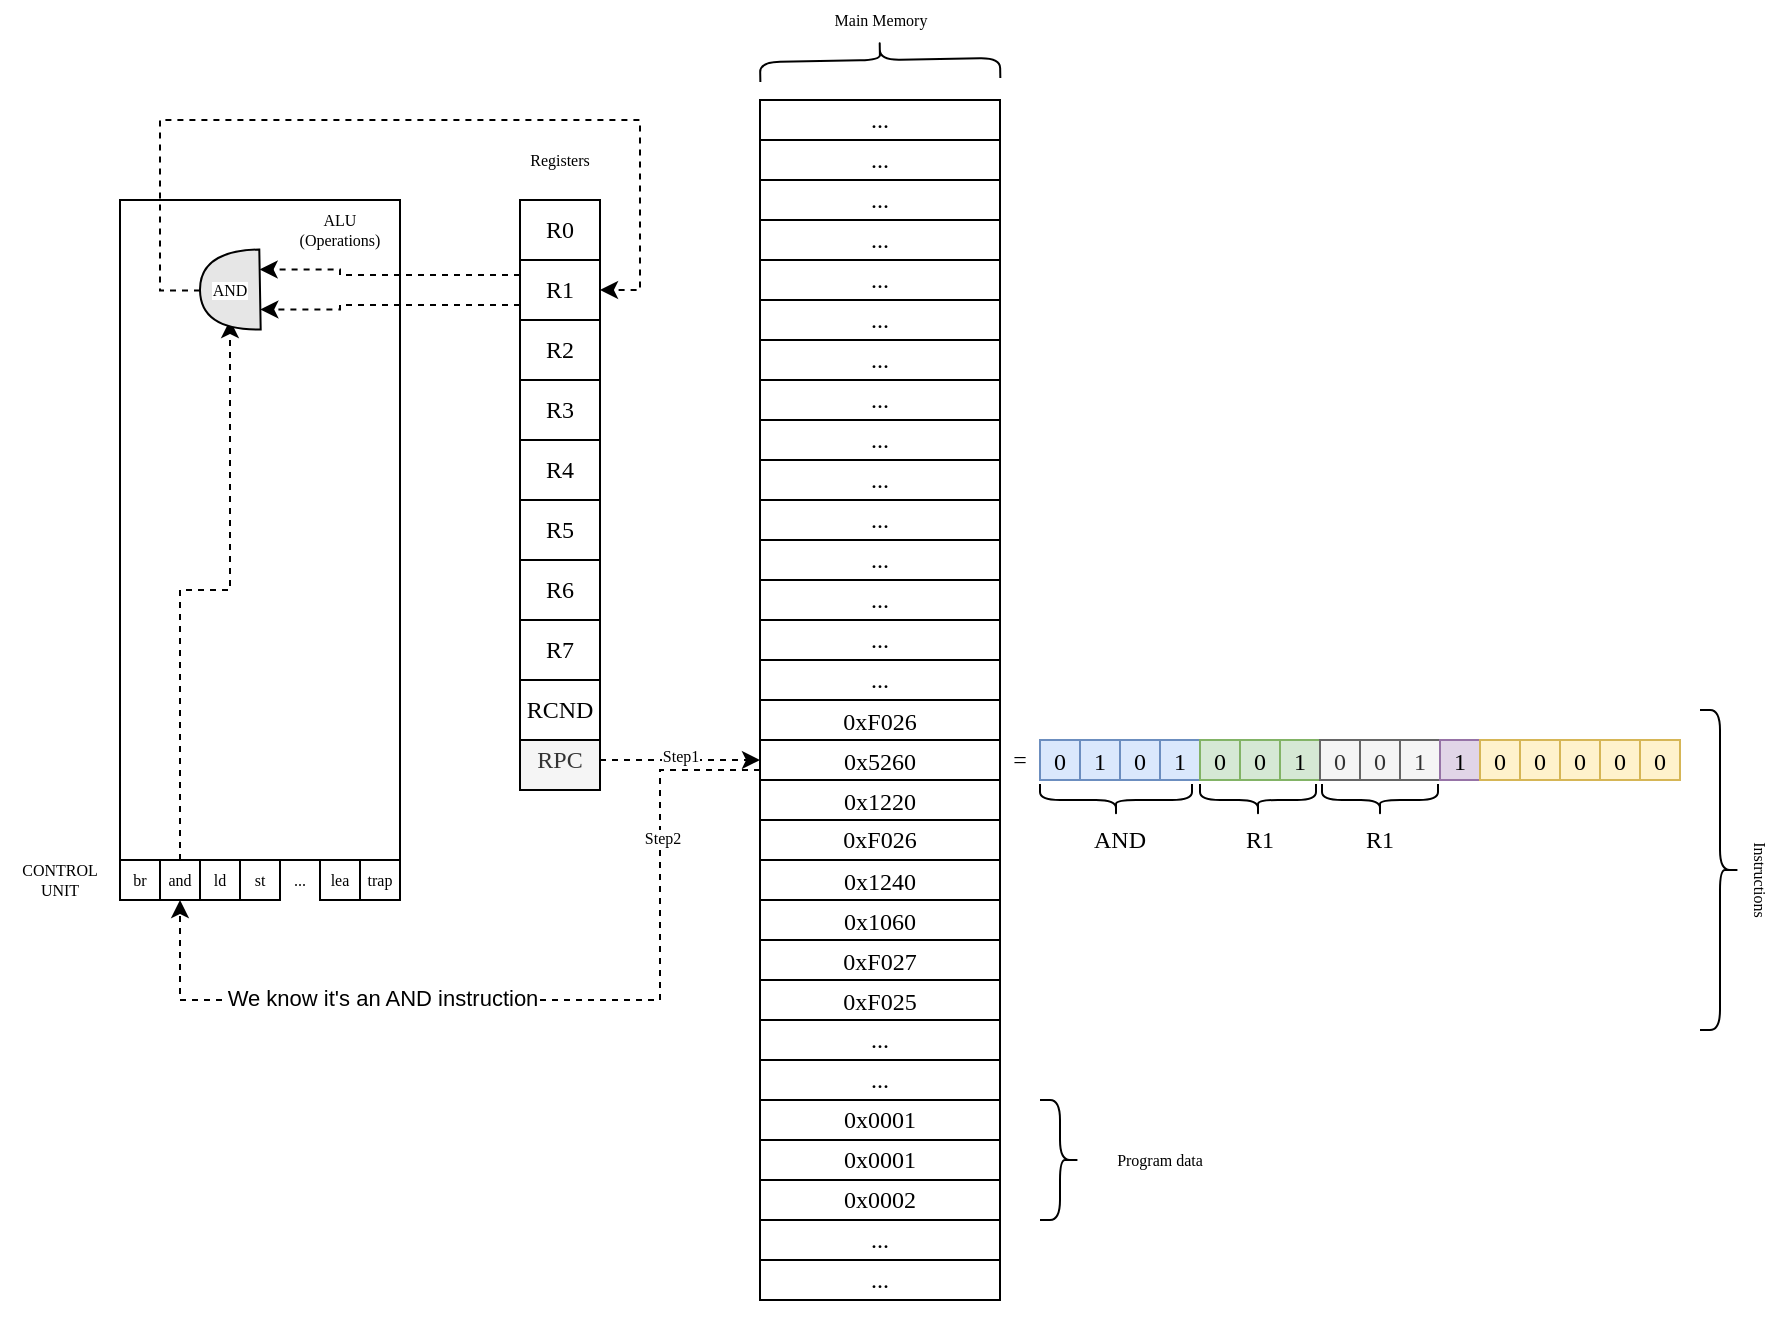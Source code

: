 <mxfile version="15.8.7" type="device"><diagram id="mS_9B1L-qNiDRTW4c1Kf" name="Page-1"><mxGraphModel dx="1933" dy="892" grid="1" gridSize="10" guides="1" tooltips="1" connect="1" arrows="1" fold="1" page="1" pageScale="1" pageWidth="827" pageHeight="1169" math="0" shadow="0"><root><mxCell id="0"/><mxCell id="1" parent="0"/><mxCell id="rQF-kg94e7PpYjnTYFAC-111" value="" style="rounded=0;whiteSpace=wrap;html=1;labelBackgroundColor=#FFFFFF;fontFamily=Verdana;fontSize=8;" parent="1" vertex="1"><mxGeometry x="-40" y="170" width="140" height="330" as="geometry"/></mxCell><mxCell id="rQF-kg94e7PpYjnTYFAC-3" value="R0" style="rounded=0;whiteSpace=wrap;html=1;fontFamily=Verdana;" parent="1" vertex="1"><mxGeometry x="160" y="170" width="40" height="30" as="geometry"/></mxCell><mxCell id="rQF-kg94e7PpYjnTYFAC-117" style="edgeStyle=orthogonalEdgeStyle;rounded=0;orthogonalLoop=1;jettySize=auto;html=1;exitX=0;exitY=0.25;exitDx=0;exitDy=0;entryX=0;entryY=0.75;entryDx=0;entryDy=0;entryPerimeter=0;dashed=1;fontFamily=Verdana;fontSize=8;fontColor=#000000;" parent="1" source="rQF-kg94e7PpYjnTYFAC-4" target="rQF-kg94e7PpYjnTYFAC-116" edge="1"><mxGeometry relative="1" as="geometry"><Array as="points"><mxPoint x="70" y="207"/><mxPoint x="70" y="205"/></Array></mxGeometry></mxCell><mxCell id="rQF-kg94e7PpYjnTYFAC-118" style="edgeStyle=orthogonalEdgeStyle;rounded=0;orthogonalLoop=1;jettySize=auto;html=1;exitX=0;exitY=0.75;exitDx=0;exitDy=0;dashed=1;fontFamily=Verdana;fontSize=8;fontColor=#000000;entryX=0;entryY=0.25;entryDx=0;entryDy=0;entryPerimeter=0;" parent="1" source="rQF-kg94e7PpYjnTYFAC-4" target="rQF-kg94e7PpYjnTYFAC-116" edge="1"><mxGeometry relative="1" as="geometry"><Array as="points"><mxPoint x="70" y="223"/><mxPoint x="70" y="225"/></Array></mxGeometry></mxCell><mxCell id="rQF-kg94e7PpYjnTYFAC-4" value="R1" style="rounded=0;whiteSpace=wrap;html=1;fontFamily=Verdana;" parent="1" vertex="1"><mxGeometry x="160" y="200" width="40" height="30" as="geometry"/></mxCell><mxCell id="rQF-kg94e7PpYjnTYFAC-5" value="R2" style="rounded=0;whiteSpace=wrap;html=1;fontFamily=Verdana;" parent="1" vertex="1"><mxGeometry x="160" y="230" width="40" height="30" as="geometry"/></mxCell><mxCell id="rQF-kg94e7PpYjnTYFAC-6" value="R3" style="rounded=0;whiteSpace=wrap;html=1;fontFamily=Verdana;" parent="1" vertex="1"><mxGeometry x="160" y="260" width="40" height="30" as="geometry"/></mxCell><mxCell id="rQF-kg94e7PpYjnTYFAC-7" value="R4" style="rounded=0;whiteSpace=wrap;html=1;fontFamily=Verdana;" parent="1" vertex="1"><mxGeometry x="160" y="290" width="40" height="30" as="geometry"/></mxCell><mxCell id="rQF-kg94e7PpYjnTYFAC-8" value="R5" style="rounded=0;whiteSpace=wrap;html=1;fontFamily=Verdana;" parent="1" vertex="1"><mxGeometry x="160" y="320" width="40" height="30" as="geometry"/></mxCell><mxCell id="rQF-kg94e7PpYjnTYFAC-9" value="R6" style="rounded=0;whiteSpace=wrap;html=1;fontFamily=Verdana;" parent="1" vertex="1"><mxGeometry x="160" y="350" width="40" height="30" as="geometry"/></mxCell><mxCell id="rQF-kg94e7PpYjnTYFAC-10" value="R7" style="rounded=0;whiteSpace=wrap;html=1;fontFamily=Verdana;" parent="1" vertex="1"><mxGeometry x="160" y="380" width="40" height="30" as="geometry"/></mxCell><mxCell id="rQF-kg94e7PpYjnTYFAC-100" style="edgeStyle=orthogonalEdgeStyle;rounded=0;orthogonalLoop=1;jettySize=auto;html=1;exitX=1;exitY=0.5;exitDx=0;exitDy=0;entryX=0;entryY=0.5;entryDx=0;entryDy=0;dashed=1;fontFamily=Verdana;fontSize=8;fontColor=#000000;" parent="1" source="rQF-kg94e7PpYjnTYFAC-12" target="rQF-kg94e7PpYjnTYFAC-27" edge="1"><mxGeometry relative="1" as="geometry"/></mxCell><mxCell id="rQF-kg94e7PpYjnTYFAC-121" value="Step1" style="edgeLabel;html=1;align=center;verticalAlign=middle;resizable=0;points=[];fontSize=8;fontFamily=Verdana;fontColor=#000000;" parent="rQF-kg94e7PpYjnTYFAC-100" vertex="1" connectable="0"><mxGeometry y="2" relative="1" as="geometry"><mxPoint as="offset"/></mxGeometry></mxCell><mxCell id="rQF-kg94e7PpYjnTYFAC-12" value="RPC" style="rounded=0;whiteSpace=wrap;html=1;fillColor=#f5f5f5;fontColor=#333333;strokeColor=#000000;fontFamily=Verdana;" parent="1" vertex="1"><mxGeometry x="160" y="435" width="40" height="30" as="geometry"/></mxCell><mxCell id="rQF-kg94e7PpYjnTYFAC-13" value="RCND" style="rounded=0;whiteSpace=wrap;html=1;fontFamily=Verdana;" parent="1" vertex="1"><mxGeometry x="160" y="410" width="40" height="30" as="geometry"/></mxCell><mxCell id="rQF-kg94e7PpYjnTYFAC-41" style="edgeStyle=orthogonalEdgeStyle;rounded=0;orthogonalLoop=1;jettySize=auto;html=1;exitX=0.5;exitY=1;exitDx=0;exitDy=0;entryX=0.5;entryY=1;entryDx=0;entryDy=0;fontFamily=Verdana;" parent="1" source="rQF-kg94e7PpYjnTYFAC-16" target="rQF-kg94e7PpYjnTYFAC-40" edge="1"><mxGeometry relative="1" as="geometry"/></mxCell><mxCell id="rQF-kg94e7PpYjnTYFAC-16" value="" style="rounded=0;whiteSpace=wrap;html=1;fontFamily=Verdana;" parent="1" vertex="1"><mxGeometry x="280" y="120" width="120" height="600" as="geometry"/></mxCell><mxCell id="rQF-kg94e7PpYjnTYFAC-18" value="..." style="rounded=0;whiteSpace=wrap;html=1;fontFamily=Verdana;" parent="1" vertex="1"><mxGeometry x="280" y="280" width="120" height="20" as="geometry"/></mxCell><mxCell id="rQF-kg94e7PpYjnTYFAC-19" value="..." style="rounded=0;whiteSpace=wrap;html=1;fontFamily=Verdana;" parent="1" vertex="1"><mxGeometry x="280" y="300" width="120" height="20" as="geometry"/></mxCell><mxCell id="rQF-kg94e7PpYjnTYFAC-21" value="..." style="rounded=0;whiteSpace=wrap;html=1;fontFamily=Verdana;" parent="1" vertex="1"><mxGeometry x="280" y="320" width="120" height="20" as="geometry"/></mxCell><mxCell id="rQF-kg94e7PpYjnTYFAC-22" value="..." style="rounded=0;whiteSpace=wrap;html=1;fontFamily=Verdana;" parent="1" vertex="1"><mxGeometry x="280" y="340" width="120" height="20" as="geometry"/></mxCell><mxCell id="rQF-kg94e7PpYjnTYFAC-23" value="..." style="rounded=0;whiteSpace=wrap;html=1;fontFamily=Verdana;" parent="1" vertex="1"><mxGeometry x="280" y="360" width="120" height="20" as="geometry"/></mxCell><mxCell id="rQF-kg94e7PpYjnTYFAC-24" value="..." style="rounded=0;whiteSpace=wrap;html=1;fontFamily=Verdana;" parent="1" vertex="1"><mxGeometry x="280" y="380" width="120" height="20" as="geometry"/></mxCell><mxCell id="rQF-kg94e7PpYjnTYFAC-25" value="..." style="rounded=0;whiteSpace=wrap;html=1;fontFamily=Verdana;" parent="1" vertex="1"><mxGeometry x="280" y="400" width="120" height="20" as="geometry"/></mxCell><mxCell id="rQF-kg94e7PpYjnTYFAC-26" value="&lt;div style=&quot;font-weight: normal ; font-size: 12px ; line-height: 18px&quot;&gt;&lt;div&gt;&lt;font color=&quot;#000000&quot; style=&quot;background-color: rgb(255 , 255 , 255)&quot;&gt;0xF026&lt;/font&gt;&lt;/div&gt;&lt;/div&gt;" style="rounded=0;whiteSpace=wrap;html=1;fontFamily=Verdana;" parent="1" vertex="1"><mxGeometry x="280" y="420" width="120" height="20" as="geometry"/></mxCell><mxCell id="rQF-kg94e7PpYjnTYFAC-112" style="edgeStyle=orthogonalEdgeStyle;rounded=0;orthogonalLoop=1;jettySize=auto;html=1;exitX=0;exitY=0.75;exitDx=0;exitDy=0;dashed=1;fontFamily=Verdana;fontSize=8;fontColor=#000000;entryX=0.5;entryY=1;entryDx=0;entryDy=0;" parent="1" source="rQF-kg94e7PpYjnTYFAC-27" target="rQF-kg94e7PpYjnTYFAC-103" edge="1"><mxGeometry relative="1" as="geometry"><mxPoint x="-10" y="530" as="targetPoint"/><Array as="points"><mxPoint x="230" y="455"/><mxPoint x="230" y="570"/><mxPoint x="-10" y="570"/></Array></mxGeometry></mxCell><mxCell id="rQF-kg94e7PpYjnTYFAC-122" value="Step2" style="edgeLabel;html=1;align=center;verticalAlign=middle;resizable=0;points=[];fontSize=8;fontFamily=Verdana;fontColor=#000000;" parent="rQF-kg94e7PpYjnTYFAC-112" vertex="1" connectable="0"><mxGeometry x="-0.631" y="1" relative="1" as="geometry"><mxPoint as="offset"/></mxGeometry></mxCell><mxCell id="2MCR9C2xpYdRghwCrJcs-1" value="We know it's an AND instruction" style="edgeLabel;html=1;align=center;verticalAlign=middle;resizable=0;points=[];" parent="rQF-kg94e7PpYjnTYFAC-112" vertex="1" connectable="0"><mxGeometry x="0.336" y="-1" relative="1" as="geometry"><mxPoint as="offset"/></mxGeometry></mxCell><mxCell id="rQF-kg94e7PpYjnTYFAC-27" value="&lt;div style=&quot;line-height: 18px;&quot;&gt;&lt;span style=&quot;background-color: rgb(255 , 255 , 255)&quot;&gt;0x5260&lt;/span&gt;&lt;/div&gt;" style="rounded=0;whiteSpace=wrap;html=1;fontFamily=Verdana;" parent="1" vertex="1"><mxGeometry x="280" y="440" width="120" height="20" as="geometry"/></mxCell><mxCell id="rQF-kg94e7PpYjnTYFAC-28" value="&lt;div style=&quot;line-height: 18px;&quot;&gt;&lt;span style=&quot;background-color: rgb(255 , 255 , 255)&quot;&gt;0x1220&lt;/span&gt;&lt;/div&gt;" style="rounded=0;whiteSpace=wrap;html=1;fontFamily=Verdana;" parent="1" vertex="1"><mxGeometry x="280" y="460" width="120" height="20" as="geometry"/></mxCell><mxCell id="rQF-kg94e7PpYjnTYFAC-29" value="&lt;span style=&quot;background-color: rgb(255, 255, 255);&quot;&gt;0xF026&lt;/span&gt;" style="rounded=0;whiteSpace=wrap;html=1;fontFamily=Verdana;" parent="1" vertex="1"><mxGeometry x="280" y="480" width="120" height="20" as="geometry"/></mxCell><mxCell id="rQF-kg94e7PpYjnTYFAC-30" value="&lt;div style=&quot;line-height: 18px;&quot;&gt;&lt;span style=&quot;background-color: rgb(255 , 255 , 255)&quot;&gt;0x1240&lt;/span&gt;&lt;/div&gt;" style="rounded=0;whiteSpace=wrap;html=1;fontFamily=Verdana;" parent="1" vertex="1"><mxGeometry x="280" y="500" width="120" height="20" as="geometry"/></mxCell><mxCell id="rQF-kg94e7PpYjnTYFAC-31" value="&lt;div style=&quot;line-height: 18px;&quot;&gt;&lt;div style=&quot;line-height: 18px;&quot;&gt;&lt;span style=&quot;background-color: rgb(255 , 255 , 255)&quot;&gt;0x1060&lt;/span&gt;&lt;/div&gt;&lt;/div&gt;" style="rounded=0;whiteSpace=wrap;html=1;fontFamily=Verdana;" parent="1" vertex="1"><mxGeometry x="280" y="520" width="120" height="20" as="geometry"/></mxCell><mxCell id="rQF-kg94e7PpYjnTYFAC-32" value="&lt;div style=&quot;line-height: 18px;&quot;&gt;&lt;span style=&quot;background-color: rgb(255 , 255 , 255)&quot;&gt;0xF027&lt;/span&gt;&lt;/div&gt;" style="rounded=0;whiteSpace=wrap;html=1;fontFamily=Verdana;" parent="1" vertex="1"><mxGeometry x="280" y="540" width="120" height="20" as="geometry"/></mxCell><mxCell id="rQF-kg94e7PpYjnTYFAC-33" value="&lt;div style=&quot;line-height: 18px;&quot;&gt;&lt;span style=&quot;background-color: rgb(255 , 255 , 255)&quot;&gt;0xF025&lt;/span&gt;&lt;/div&gt;" style="rounded=0;whiteSpace=wrap;html=1;fontFamily=Verdana;" parent="1" vertex="1"><mxGeometry x="280" y="560" width="120" height="20" as="geometry"/></mxCell><mxCell id="rQF-kg94e7PpYjnTYFAC-34" value="..." style="rounded=0;whiteSpace=wrap;html=1;fontFamily=Verdana;" parent="1" vertex="1"><mxGeometry x="280" y="580" width="120" height="20" as="geometry"/></mxCell><mxCell id="rQF-kg94e7PpYjnTYFAC-35" value="..." style="rounded=0;whiteSpace=wrap;html=1;fontFamily=Verdana;" parent="1" vertex="1"><mxGeometry x="280" y="600" width="120" height="20" as="geometry"/></mxCell><mxCell id="rQF-kg94e7PpYjnTYFAC-36" value="0x0001" style="rounded=0;whiteSpace=wrap;html=1;fontFamily=Verdana;" parent="1" vertex="1"><mxGeometry x="280" y="620" width="120" height="20" as="geometry"/></mxCell><mxCell id="rQF-kg94e7PpYjnTYFAC-37" value="0x0001" style="rounded=0;whiteSpace=wrap;html=1;fontFamily=Verdana;" parent="1" vertex="1"><mxGeometry x="280" y="640" width="120" height="20" as="geometry"/></mxCell><mxCell id="rQF-kg94e7PpYjnTYFAC-38" value="0x0002" style="rounded=0;whiteSpace=wrap;html=1;fontFamily=Verdana;" parent="1" vertex="1"><mxGeometry x="280" y="660" width="120" height="20" as="geometry"/></mxCell><mxCell id="rQF-kg94e7PpYjnTYFAC-39" value="..." style="rounded=0;whiteSpace=wrap;html=1;fontFamily=Verdana;" parent="1" vertex="1"><mxGeometry x="280" y="680" width="120" height="20" as="geometry"/></mxCell><mxCell id="rQF-kg94e7PpYjnTYFAC-40" value="..." style="rounded=0;whiteSpace=wrap;html=1;fontFamily=Verdana;" parent="1" vertex="1"><mxGeometry x="280" y="700" width="120" height="20" as="geometry"/></mxCell><mxCell id="rQF-kg94e7PpYjnTYFAC-42" value="..." style="rounded=0;whiteSpace=wrap;html=1;fontFamily=Verdana;" parent="1" vertex="1"><mxGeometry x="280" y="240" width="120" height="20" as="geometry"/></mxCell><mxCell id="rQF-kg94e7PpYjnTYFAC-43" value="..." style="rounded=0;whiteSpace=wrap;html=1;fontFamily=Verdana;" parent="1" vertex="1"><mxGeometry x="280" y="260" width="120" height="20" as="geometry"/></mxCell><mxCell id="rQF-kg94e7PpYjnTYFAC-44" value="..." style="rounded=0;whiteSpace=wrap;html=1;fontFamily=Verdana;" parent="1" vertex="1"><mxGeometry x="280" y="200" width="120" height="20" as="geometry"/></mxCell><mxCell id="rQF-kg94e7PpYjnTYFAC-45" value="..." style="rounded=0;whiteSpace=wrap;html=1;fontFamily=Verdana;" parent="1" vertex="1"><mxGeometry x="280" y="220" width="120" height="20" as="geometry"/></mxCell><mxCell id="rQF-kg94e7PpYjnTYFAC-46" value="..." style="rounded=0;whiteSpace=wrap;html=1;fontFamily=Verdana;" parent="1" vertex="1"><mxGeometry x="280" y="160" width="120" height="20" as="geometry"/></mxCell><mxCell id="rQF-kg94e7PpYjnTYFAC-47" value="..." style="rounded=0;whiteSpace=wrap;html=1;fontFamily=Verdana;" parent="1" vertex="1"><mxGeometry x="280" y="180" width="120" height="20" as="geometry"/></mxCell><mxCell id="rQF-kg94e7PpYjnTYFAC-48" value="..." style="rounded=0;whiteSpace=wrap;html=1;fontFamily=Verdana;" parent="1" vertex="1"><mxGeometry x="280" y="120" width="120" height="20" as="geometry"/></mxCell><mxCell id="rQF-kg94e7PpYjnTYFAC-49" value="..." style="rounded=0;whiteSpace=wrap;html=1;fontFamily=Verdana;" parent="1" vertex="1"><mxGeometry x="280" y="140" width="120" height="20" as="geometry"/></mxCell><mxCell id="rQF-kg94e7PpYjnTYFAC-53" value="&lt;div style=&quot;line-height: 18px&quot;&gt;0&lt;/div&gt;" style="rounded=0;whiteSpace=wrap;html=1;fontFamily=Verdana;direction=south;fillColor=#dae8fc;strokeColor=#6c8ebf;" parent="1" vertex="1"><mxGeometry x="420" y="440" width="20" height="20" as="geometry"/></mxCell><mxCell id="rQF-kg94e7PpYjnTYFAC-54" value="&lt;div style=&quot;line-height: 18px&quot;&gt;1&lt;/div&gt;" style="rounded=0;whiteSpace=wrap;html=1;fontFamily=Verdana;fillColor=#dae8fc;strokeColor=#6c8ebf;" parent="1" vertex="1"><mxGeometry x="440" y="440" width="20" height="20" as="geometry"/></mxCell><mxCell id="rQF-kg94e7PpYjnTYFAC-55" value="&lt;div style=&quot;line-height: 18px&quot;&gt;0&lt;/div&gt;" style="rounded=0;whiteSpace=wrap;html=1;fontFamily=Verdana;fillColor=#dae8fc;strokeColor=#6c8ebf;" parent="1" vertex="1"><mxGeometry x="460" y="440" width="20" height="20" as="geometry"/></mxCell><mxCell id="rQF-kg94e7PpYjnTYFAC-56" value="&lt;div style=&quot;line-height: 18px&quot;&gt;1&lt;/div&gt;" style="rounded=0;whiteSpace=wrap;html=1;fontFamily=Verdana;fillColor=#dae8fc;strokeColor=#6c8ebf;" parent="1" vertex="1"><mxGeometry x="480" y="440" width="20" height="20" as="geometry"/></mxCell><mxCell id="rQF-kg94e7PpYjnTYFAC-60" value="&lt;div style=&quot;line-height: 18px&quot;&gt;0&lt;/div&gt;" style="rounded=0;whiteSpace=wrap;html=1;fontFamily=Verdana;fillColor=#d5e8d4;strokeColor=#82b366;" parent="1" vertex="1"><mxGeometry x="500" y="440" width="20" height="20" as="geometry"/></mxCell><mxCell id="rQF-kg94e7PpYjnTYFAC-61" value="&lt;div style=&quot;line-height: 18px&quot;&gt;0&lt;/div&gt;" style="rounded=0;whiteSpace=wrap;html=1;fontFamily=Verdana;fillColor=#d5e8d4;strokeColor=#82b366;" parent="1" vertex="1"><mxGeometry x="520" y="440" width="20" height="20" as="geometry"/></mxCell><mxCell id="rQF-kg94e7PpYjnTYFAC-62" value="&lt;div style=&quot;line-height: 18px&quot;&gt;1&lt;/div&gt;" style="rounded=0;whiteSpace=wrap;html=1;fontFamily=Verdana;fillColor=#d5e8d4;strokeColor=#82b366;" parent="1" vertex="1"><mxGeometry x="540" y="440" width="20" height="20" as="geometry"/></mxCell><mxCell id="rQF-kg94e7PpYjnTYFAC-63" value="&lt;div style=&quot;line-height: 18px&quot;&gt;0&lt;/div&gt;" style="rounded=0;whiteSpace=wrap;html=1;fontFamily=Verdana;fillColor=#f5f5f5;fontColor=#333333;strokeColor=#666666;" parent="1" vertex="1"><mxGeometry x="560" y="440" width="20" height="20" as="geometry"/></mxCell><mxCell id="rQF-kg94e7PpYjnTYFAC-64" value="&lt;div style=&quot;line-height: 18px&quot;&gt;0&lt;/div&gt;" style="rounded=0;whiteSpace=wrap;html=1;fontFamily=Verdana;fillColor=#f5f5f5;fontColor=#333333;strokeColor=#666666;" parent="1" vertex="1"><mxGeometry x="580" y="440" width="20" height="20" as="geometry"/></mxCell><mxCell id="rQF-kg94e7PpYjnTYFAC-65" value="&lt;div style=&quot;line-height: 18px&quot;&gt;1&lt;/div&gt;" style="rounded=0;whiteSpace=wrap;html=1;fontFamily=Verdana;fillColor=#f5f5f5;fontColor=#333333;strokeColor=#666666;" parent="1" vertex="1"><mxGeometry x="600" y="440" width="20" height="20" as="geometry"/></mxCell><mxCell id="rQF-kg94e7PpYjnTYFAC-66" value="&lt;div style=&quot;line-height: 18px&quot;&gt;1&lt;/div&gt;" style="rounded=0;whiteSpace=wrap;html=1;fontFamily=Verdana;fillColor=#e1d5e7;strokeColor=#9673a6;" parent="1" vertex="1"><mxGeometry x="620" y="440" width="20" height="20" as="geometry"/></mxCell><mxCell id="rQF-kg94e7PpYjnTYFAC-67" value="&lt;div style=&quot;line-height: 18px&quot;&gt;0&lt;/div&gt;" style="rounded=0;whiteSpace=wrap;html=1;fontFamily=Verdana;fillColor=#fff2cc;strokeColor=#d6b656;" parent="1" vertex="1"><mxGeometry x="640" y="440" width="20" height="20" as="geometry"/></mxCell><mxCell id="rQF-kg94e7PpYjnTYFAC-68" value="&lt;div style=&quot;line-height: 18px&quot;&gt;0&lt;/div&gt;" style="rounded=0;whiteSpace=wrap;html=1;fontFamily=Verdana;fillColor=#fff2cc;strokeColor=#d6b656;" parent="1" vertex="1"><mxGeometry x="660" y="440" width="20" height="20" as="geometry"/></mxCell><mxCell id="rQF-kg94e7PpYjnTYFAC-69" value="&lt;div style=&quot;line-height: 18px&quot;&gt;0&lt;/div&gt;" style="rounded=0;whiteSpace=wrap;html=1;fontFamily=Verdana;fillColor=#fff2cc;strokeColor=#d6b656;" parent="1" vertex="1"><mxGeometry x="680" y="440" width="20" height="20" as="geometry"/></mxCell><mxCell id="rQF-kg94e7PpYjnTYFAC-70" value="&lt;div style=&quot;line-height: 18px&quot;&gt;0&lt;/div&gt;" style="rounded=0;whiteSpace=wrap;html=1;fontFamily=Verdana;fillColor=#fff2cc;strokeColor=#d6b656;" parent="1" vertex="1"><mxGeometry x="700" y="440" width="20" height="20" as="geometry"/></mxCell><mxCell id="rQF-kg94e7PpYjnTYFAC-71" value="&lt;div style=&quot;line-height: 18px&quot;&gt;0&lt;/div&gt;" style="rounded=0;whiteSpace=wrap;html=1;fontFamily=Verdana;fillColor=#fff2cc;strokeColor=#d6b656;" parent="1" vertex="1"><mxGeometry x="720" y="440" width="20" height="20" as="geometry"/></mxCell><mxCell id="rQF-kg94e7PpYjnTYFAC-72" value="=" style="text;html=1;strokeColor=none;fillColor=none;align=center;verticalAlign=middle;whiteSpace=wrap;rounded=0;labelBackgroundColor=#FFFFFF;fontFamily=Verdana;fontColor=#000000;" parent="1" vertex="1"><mxGeometry x="400" y="435" width="20" height="30" as="geometry"/></mxCell><mxCell id="rQF-kg94e7PpYjnTYFAC-74" value="" style="shape=curlyBracket;whiteSpace=wrap;html=1;rounded=1;labelBackgroundColor=#FFFFFF;fontFamily=Verdana;fontColor=#000000;strokeColor=#000000;fillColor=#E6E6E6;rotation=-90;" parent="1" vertex="1"><mxGeometry x="450" y="432" width="16" height="76" as="geometry"/></mxCell><mxCell id="rQF-kg94e7PpYjnTYFAC-75" value="AND" style="text;html=1;strokeColor=none;fillColor=none;align=center;verticalAlign=middle;whiteSpace=wrap;rounded=0;labelBackgroundColor=#FFFFFF;fontFamily=Verdana;fontColor=#000000;" parent="1" vertex="1"><mxGeometry x="430" y="475" width="60" height="30" as="geometry"/></mxCell><mxCell id="rQF-kg94e7PpYjnTYFAC-78" value="" style="shape=curlyBracket;whiteSpace=wrap;html=1;rounded=1;labelBackgroundColor=#FFFFFF;fontFamily=Verdana;fontColor=#000000;strokeColor=#000000;fillColor=#E6E6E6;rotation=-90;" parent="1" vertex="1"><mxGeometry x="521" y="441" width="16" height="58" as="geometry"/></mxCell><mxCell id="rQF-kg94e7PpYjnTYFAC-79" value="" style="shape=curlyBracket;whiteSpace=wrap;html=1;rounded=1;labelBackgroundColor=#FFFFFF;fontFamily=Verdana;fontColor=#000000;strokeColor=#000000;fillColor=#E6E6E6;rotation=-90;" parent="1" vertex="1"><mxGeometry x="582" y="441" width="16" height="58" as="geometry"/></mxCell><mxCell id="rQF-kg94e7PpYjnTYFAC-80" value="R1" style="text;html=1;strokeColor=none;fillColor=none;align=center;verticalAlign=middle;whiteSpace=wrap;rounded=0;labelBackgroundColor=#FFFFFF;fontFamily=Verdana;fontColor=#000000;" parent="1" vertex="1"><mxGeometry x="500" y="475" width="60" height="30" as="geometry"/></mxCell><mxCell id="rQF-kg94e7PpYjnTYFAC-81" value="R1" style="text;html=1;strokeColor=none;fillColor=none;align=center;verticalAlign=middle;whiteSpace=wrap;rounded=0;labelBackgroundColor=#FFFFFF;fontFamily=Verdana;fontColor=#000000;" parent="1" vertex="1"><mxGeometry x="560" y="475" width="60" height="30" as="geometry"/></mxCell><mxCell id="rQF-kg94e7PpYjnTYFAC-95" value="" style="shape=curlyBracket;whiteSpace=wrap;html=1;rounded=1;labelBackgroundColor=#FFFFFF;fontFamily=Verdana;fontSize=8;fontColor=#000000;strokeColor=#000000;fillColor=#E6E6E6;rotation=89;" parent="1" vertex="1"><mxGeometry x="330" y="40" width="20" height="120" as="geometry"/></mxCell><mxCell id="rQF-kg94e7PpYjnTYFAC-96" value="Main Memory" style="text;html=1;align=center;verticalAlign=middle;resizable=0;points=[];autosize=1;strokeColor=none;fillColor=none;fontSize=8;fontFamily=Verdana;fontColor=#000000;" parent="1" vertex="1"><mxGeometry x="305" y="70" width="70" height="20" as="geometry"/></mxCell><mxCell id="rQF-kg94e7PpYjnTYFAC-101" value="br" style="rounded=0;whiteSpace=wrap;html=1;labelBackgroundColor=#FFFFFF;fontFamily=Verdana;fontSize=8;" parent="1" vertex="1"><mxGeometry x="-40" y="500" width="20" height="20" as="geometry"/></mxCell><mxCell id="rQF-kg94e7PpYjnTYFAC-123" style="edgeStyle=orthogonalEdgeStyle;rounded=0;orthogonalLoop=1;jettySize=auto;html=1;exitX=0.5;exitY=0;exitDx=0;exitDy=0;entryX=0.5;entryY=1;entryDx=0;entryDy=0;dashed=1;fontFamily=Verdana;fontSize=8;fontColor=#000000;" parent="1" source="rQF-kg94e7PpYjnTYFAC-103" target="rQF-kg94e7PpYjnTYFAC-120" edge="1"><mxGeometry relative="1" as="geometry"/></mxCell><mxCell id="rQF-kg94e7PpYjnTYFAC-103" value="and" style="rounded=0;whiteSpace=wrap;html=1;labelBackgroundColor=#FFFFFF;fontFamily=Verdana;fontSize=8;" parent="1" vertex="1"><mxGeometry x="-20" y="500" width="20" height="20" as="geometry"/></mxCell><mxCell id="rQF-kg94e7PpYjnTYFAC-105" value="ld" style="rounded=0;whiteSpace=wrap;html=1;labelBackgroundColor=#FFFFFF;fontFamily=Verdana;fontSize=8;" parent="1" vertex="1"><mxGeometry y="500" width="20" height="20" as="geometry"/></mxCell><mxCell id="rQF-kg94e7PpYjnTYFAC-106" value="st" style="rounded=0;whiteSpace=wrap;html=1;labelBackgroundColor=#FFFFFF;fontFamily=Verdana;fontSize=8;" parent="1" vertex="1"><mxGeometry x="20" y="500" width="20" height="20" as="geometry"/></mxCell><mxCell id="rQF-kg94e7PpYjnTYFAC-107" value="lea" style="rounded=0;whiteSpace=wrap;html=1;labelBackgroundColor=#FFFFFF;fontFamily=Verdana;fontSize=8;" parent="1" vertex="1"><mxGeometry x="60" y="500" width="20" height="20" as="geometry"/></mxCell><mxCell id="rQF-kg94e7PpYjnTYFAC-108" value="trap" style="rounded=0;whiteSpace=wrap;html=1;labelBackgroundColor=#FFFFFF;fontFamily=Verdana;fontSize=8;" parent="1" vertex="1"><mxGeometry x="80" y="500" width="20" height="20" as="geometry"/></mxCell><mxCell id="rQF-kg94e7PpYjnTYFAC-115" value="..." style="text;html=1;strokeColor=none;fillColor=none;align=center;verticalAlign=middle;whiteSpace=wrap;rounded=0;labelBackgroundColor=#FFFFFF;fontFamily=Verdana;fontSize=8;fontColor=#000000;" parent="1" vertex="1"><mxGeometry x="40" y="495" width="20" height="30" as="geometry"/></mxCell><mxCell id="rQF-kg94e7PpYjnTYFAC-119" style="edgeStyle=orthogonalEdgeStyle;rounded=0;orthogonalLoop=1;jettySize=auto;html=1;exitX=1;exitY=0.5;exitDx=0;exitDy=0;exitPerimeter=0;entryX=1;entryY=0.5;entryDx=0;entryDy=0;dashed=1;fontFamily=Verdana;fontSize=8;fontColor=#000000;" parent="1" source="rQF-kg94e7PpYjnTYFAC-116" target="rQF-kg94e7PpYjnTYFAC-4" edge="1"><mxGeometry relative="1" as="geometry"><Array as="points"><mxPoint x="-20" y="215"/><mxPoint x="-20" y="130"/><mxPoint x="220" y="130"/><mxPoint x="220" y="215"/></Array></mxGeometry></mxCell><mxCell id="rQF-kg94e7PpYjnTYFAC-116" value="" style="shape=or;whiteSpace=wrap;html=1;labelBackgroundColor=#FFFFFF;fontFamily=Verdana;fontSize=8;fontColor=#000000;strokeColor=#000000;fillColor=#E6E6E6;rotation=-181;" parent="1" vertex="1"><mxGeometry y="195" width="30" height="40" as="geometry"/></mxCell><mxCell id="rQF-kg94e7PpYjnTYFAC-120" value="AND" style="text;html=1;strokeColor=none;fillColor=none;align=center;verticalAlign=middle;whiteSpace=wrap;rounded=0;labelBackgroundColor=#FFFFFF;fontFamily=Verdana;fontSize=8;fontColor=#000000;" parent="1" vertex="1"><mxGeometry x="-15" y="200" width="60" height="30" as="geometry"/></mxCell><mxCell id="rQF-kg94e7PpYjnTYFAC-124" value="Registers" style="text;html=1;strokeColor=none;fillColor=none;align=center;verticalAlign=middle;whiteSpace=wrap;rounded=0;labelBackgroundColor=#FFFFFF;fontFamily=Verdana;fontSize=8;fontColor=#000000;" parent="1" vertex="1"><mxGeometry x="150" y="135" width="60" height="30" as="geometry"/></mxCell><mxCell id="rQF-kg94e7PpYjnTYFAC-126" value="ALU (Operations)" style="text;html=1;strokeColor=none;fillColor=none;align=center;verticalAlign=middle;whiteSpace=wrap;rounded=0;labelBackgroundColor=#FFFFFF;fontFamily=Verdana;fontSize=8;fontColor=#000000;" parent="1" vertex="1"><mxGeometry x="40" y="170" width="60" height="30" as="geometry"/></mxCell><mxCell id="rQF-kg94e7PpYjnTYFAC-127" value="CONTROL UNIT" style="text;html=1;strokeColor=none;fillColor=none;align=center;verticalAlign=middle;whiteSpace=wrap;rounded=0;labelBackgroundColor=#FFFFFF;fontFamily=Verdana;fontSize=8;fontColor=#000000;" parent="1" vertex="1"><mxGeometry x="-100" y="495" width="60" height="30" as="geometry"/></mxCell><mxCell id="rQF-kg94e7PpYjnTYFAC-128" value="" style="shape=curlyBracket;whiteSpace=wrap;html=1;rounded=1;flipH=1;labelBackgroundColor=#FFFFFF;fontFamily=Verdana;fontSize=8;fontColor=#000000;strokeColor=#000000;fillColor=#E6E6E6;" parent="1" vertex="1"><mxGeometry x="750" y="425" width="20" height="160" as="geometry"/></mxCell><mxCell id="rQF-kg94e7PpYjnTYFAC-129" value="Instructions" style="text;html=1;strokeColor=none;fillColor=none;align=center;verticalAlign=middle;whiteSpace=wrap;rounded=0;labelBackgroundColor=#FFFFFF;fontFamily=Verdana;fontSize=8;fontColor=#000000;rotation=90;" parent="1" vertex="1"><mxGeometry x="750" y="495" width="60" height="30" as="geometry"/></mxCell><mxCell id="rQF-kg94e7PpYjnTYFAC-130" value="" style="shape=curlyBracket;whiteSpace=wrap;html=1;rounded=1;flipH=1;labelBackgroundColor=#FFFFFF;fontFamily=Verdana;fontSize=8;fontColor=#000000;strokeColor=#000000;fillColor=#E6E6E6;" parent="1" vertex="1"><mxGeometry x="420" y="620" width="20" height="60" as="geometry"/></mxCell><mxCell id="rQF-kg94e7PpYjnTYFAC-131" value="Program data" style="text;html=1;strokeColor=none;fillColor=none;align=center;verticalAlign=middle;whiteSpace=wrap;rounded=0;labelBackgroundColor=#FFFFFF;fontFamily=Verdana;fontSize=8;fontColor=#000000;" parent="1" vertex="1"><mxGeometry x="450" y="635" width="60" height="30" as="geometry"/></mxCell></root></mxGraphModel></diagram></mxfile>